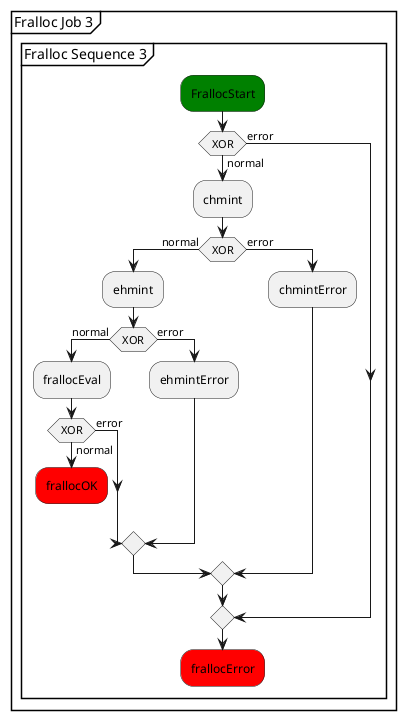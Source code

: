 @startuml
partition "Fralloc Job 3" {
  group "Fralloc Sequence 3"
    #green:FrallocStart;
    if (XOR) then (normal)
      :chmint;
      if (XOR) then (normal)
        :ehmint;
        if (XOR) then (normal)
          :frallocEval;
          if (XOR) then (normal)
            #red:frallocOK;
            detach
          else (error)
          endif
        else (error)
          :ehmintError;
        endif  
      else (error)
        :chmintError;    
      endif 
    else (error)   
    endif
    #red:frallocError;  
  end group
}  
@enduml
